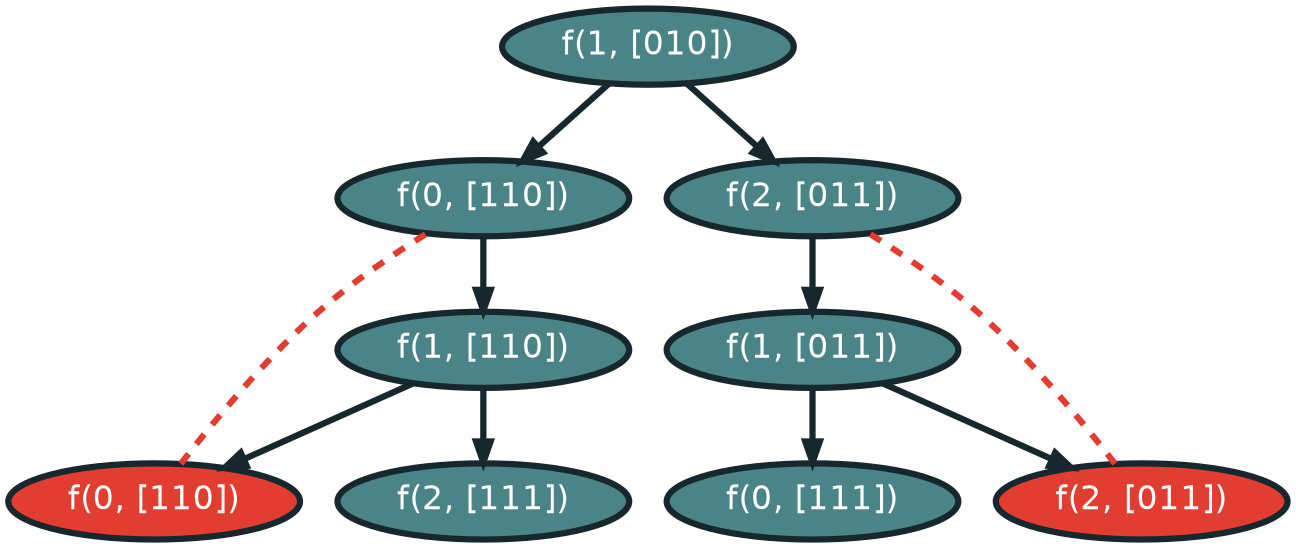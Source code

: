 digraph G {
    graph [fontname = "helvetica"];
    node [  fontname = "helvetica" 
            fontcolor=white 
            fontsize=16 
            color="#16272D"
            penwidth=3
            style=filled 
            fillcolor="#4B8486"];
    edge [fontname = "helvetica" penwidth=3];
        
    0 [label="f(1, [010])"];
    1 [label="f(0, [110])"];
    2 [label="f(2, [011])"];
    3 [label="f(1, [110])"];
    4 [label="f(1, [011])"];
    5 [label="f(0, [110])" fillcolor="#E23D31"];
    6 [label="f(2, [111])"];
    7 [label="f(0, [111])"];
    8 [label="f(2, [011])" fillcolor="#E23D31"];
    
    subgraph Map {
        edge [color="#16272D"]
        
        0 -> 1 [weight=1];
        0 -> 2 [weight=1];
        1 -> 3 [weight=1];
        2 -> 4 [weight=1];
        3 -> 5 [weight=1];
        3 -> 6 [weight=1];
        4 -> 7 [weight=1];
        4 -> 8 [weight=1];
        
        5 -> 1 [dir=none style="dashed" weight=0.2 color="#E23D31" ];
        8 -> 2 [dir=none style="dashed" weight=0.2 color="#E23D31" ];
    }
  
       
    // rankdir="UD"; 
}